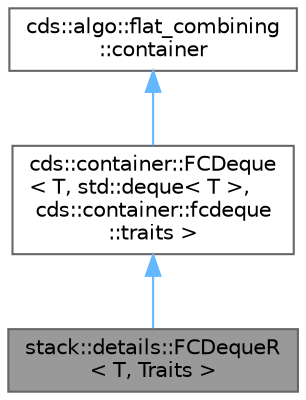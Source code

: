 digraph "stack::details::FCDequeR&lt; T, Traits &gt;"
{
 // LATEX_PDF_SIZE
  bgcolor="transparent";
  edge [fontname=Helvetica,fontsize=10,labelfontname=Helvetica,labelfontsize=10];
  node [fontname=Helvetica,fontsize=10,shape=box,height=0.2,width=0.4];
  Node1 [id="Node000001",label="stack::details::FCDequeR\l\< T, Traits \>",height=0.2,width=0.4,color="gray40", fillcolor="grey60", style="filled", fontcolor="black",tooltip=" "];
  Node2 -> Node1 [id="edge1_Node000001_Node000002",dir="back",color="steelblue1",style="solid",tooltip=" "];
  Node2 [id="Node000002",label="cds::container::FCDeque\l\< T, std::deque\< T \>,\l cds::container::fcdeque\l::traits \>",height=0.2,width=0.4,color="gray40", fillcolor="white", style="filled",URL="$classcds_1_1container_1_1_f_c_deque.html",tooltip=" "];
  Node3 -> Node2 [id="edge2_Node000002_Node000003",dir="back",color="steelblue1",style="solid",tooltip=" "];
  Node3 [id="Node000003",label="cds::algo::flat_combining\l::container",height=0.2,width=0.4,color="gray40", fillcolor="white", style="filled",tooltip=" "];
}
